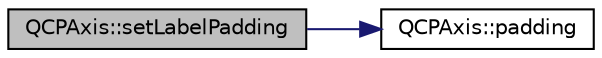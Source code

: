 digraph "QCPAxis::setLabelPadding"
{
  edge [fontname="Helvetica",fontsize="10",labelfontname="Helvetica",labelfontsize="10"];
  node [fontname="Helvetica",fontsize="10",shape=record];
  rankdir="LR";
  Node644 [label="QCPAxis::setLabelPadding",height=0.2,width=0.4,color="black", fillcolor="grey75", style="filled", fontcolor="black"];
  Node644 -> Node645 [color="midnightblue",fontsize="10",style="solid",fontname="Helvetica"];
  Node645 [label="QCPAxis::padding",height=0.2,width=0.4,color="black", fillcolor="white", style="filled",URL="$d2/deb/class_q_c_p_axis.html#a07df379d5c017b8f3a4702532eb037b2"];
}
